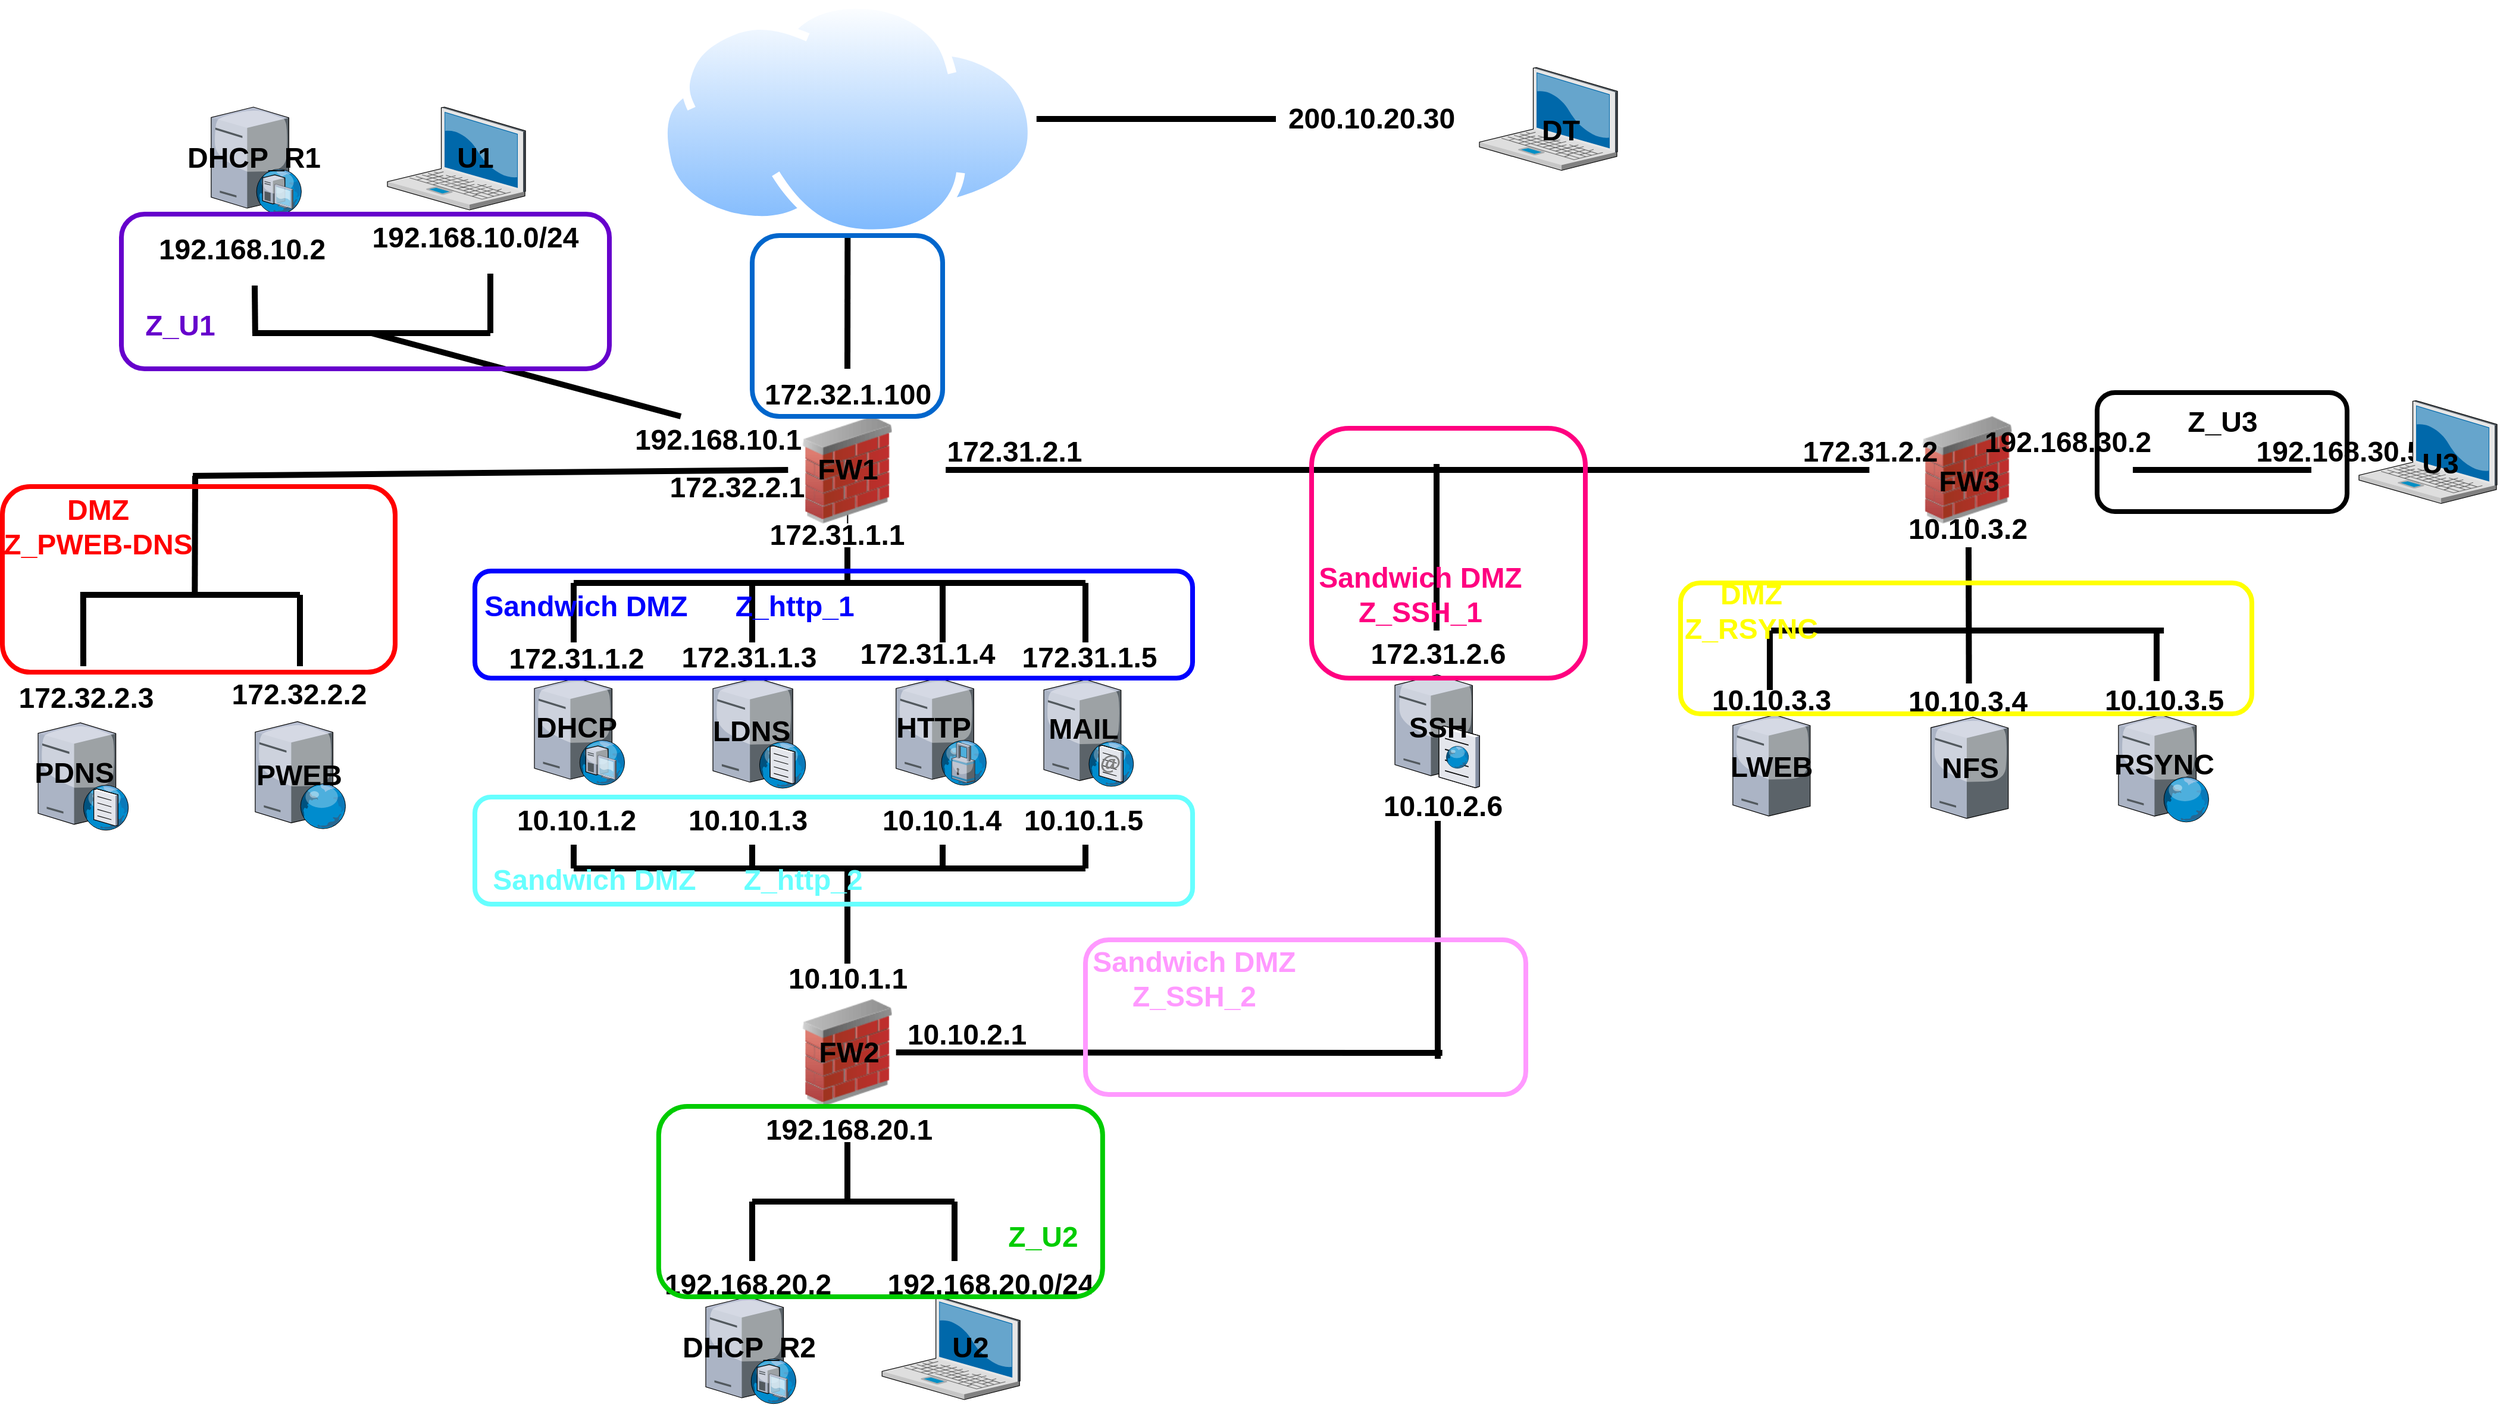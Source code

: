 <mxfile version="20.5.1" type="github">
  <diagram id="6a731a19-8d31-9384-78a2-239565b7b9f0" name="Page-1">
    <mxGraphModel dx="4001" dy="2646" grid="1" gridSize="10" guides="1" tooltips="1" connect="1" arrows="1" fold="1" page="1" pageScale="1" pageWidth="1169" pageHeight="1654" background="#FFFFFF" math="0" shadow="0">
      <root>
        <mxCell id="0" />
        <mxCell id="1" parent="0" />
        <mxCell id="1jXCcoFpXVr-cj9uIh6z-17" style="edgeStyle=elbowEdgeStyle;rounded=0;orthogonalLoop=1;jettySize=auto;elbow=vertical;html=1;exitX=0.5;exitY=1;exitDx=0;exitDy=0;endArrow=none;endFill=0;" parent="1" source="1YaqFMHaYyieEzxT80kR-2257" edge="1">
          <mxGeometry relative="1" as="geometry">
            <mxPoint x="-1409.84" y="-1225" as="targetPoint" />
          </mxGeometry>
        </mxCell>
        <mxCell id="1jXCcoFpXVr-cj9uIh6z-40" style="edgeStyle=none;rounded=0;orthogonalLoop=1;jettySize=auto;html=1;strokeColor=default;endArrow=none;endFill=0;strokeWidth=5;" parent="1" edge="1">
          <mxGeometry relative="1" as="geometry">
            <mxPoint x="-1410" y="-1160" as="targetPoint" />
            <mxPoint x="-1410" y="-1190" as="sourcePoint" />
          </mxGeometry>
        </mxCell>
        <mxCell id="1YaqFMHaYyieEzxT80kR-2257" value="" style="image;html=1;image=img/lib/clip_art/networking/Firewall_02_128x128.png" parent="1" vertex="1">
          <mxGeometry x="-1492.26" y="-1300" width="164.84" height="90" as="geometry" />
        </mxCell>
        <mxCell id="1YaqFMHaYyieEzxT80kR-2258" value="" style="aspect=fixed;perimeter=ellipsePerimeter;html=1;align=center;shadow=0;dashed=0;spacingTop=3;image;image=img/lib/active_directory/internet_cloud.svg;" parent="1" vertex="1">
          <mxGeometry x="-1568.57" y="-1650" width="317.46" height="200" as="geometry" />
        </mxCell>
        <mxCell id="1YaqFMHaYyieEzxT80kR-2264" style="rounded=1;orthogonalLoop=1;jettySize=auto;html=1;strokeColor=#000000;endArrow=none;endFill=0;strokeWidth=5;" parent="1" target="1YaqFMHaYyieEzxT80kR-2258" edge="1">
          <mxGeometry relative="1" as="geometry">
            <mxPoint x="-1410" y="-1340" as="sourcePoint" />
          </mxGeometry>
        </mxCell>
        <mxCell id="1YaqFMHaYyieEzxT80kR-2265" value="FW1" style="text;strokeColor=none;fillColor=none;html=1;fontSize=24;fontStyle=1;verticalAlign=middle;align=center;" parent="1" vertex="1">
          <mxGeometry x="-1459.84" y="-1275" width="100" height="40" as="geometry" />
        </mxCell>
        <mxCell id="1YaqFMHaYyieEzxT80kR-2283" value="" style="verticalLabelPosition=bottom;sketch=0;aspect=fixed;html=1;verticalAlign=top;strokeColor=none;align=center;outlineConnect=0;shape=mxgraph.citrix.dhcp_server;" parent="1" vertex="1">
          <mxGeometry x="-1673" y="-1080" width="76" height="90" as="geometry" />
        </mxCell>
        <mxCell id="1YaqFMHaYyieEzxT80kR-2284" value="" style="verticalLabelPosition=bottom;sketch=0;aspect=fixed;html=1;verticalAlign=top;strokeColor=none;align=center;outlineConnect=0;shape=mxgraph.citrix.dns_server;" parent="1" vertex="1">
          <mxGeometry x="-1523" y="-1082.5" width="78.57" height="95" as="geometry" />
        </mxCell>
        <mxCell id="1YaqFMHaYyieEzxT80kR-2285" value="DHCP" style="text;strokeColor=none;fillColor=none;html=1;fontSize=24;fontStyle=1;verticalAlign=middle;align=center;" parent="1" vertex="1">
          <mxGeometry x="-1673" y="-1048.43" width="70" height="20" as="geometry" />
        </mxCell>
        <mxCell id="1YaqFMHaYyieEzxT80kR-2286" value="LDNS" style="text;strokeColor=none;fillColor=none;html=1;fontSize=24;fontStyle=1;verticalAlign=middle;align=center;" parent="1" vertex="1">
          <mxGeometry x="-1523" y="-1045.94" width="63.84" height="21.87" as="geometry" />
        </mxCell>
        <mxCell id="1YaqFMHaYyieEzxT80kR-2288" value="" style="verticalLabelPosition=bottom;sketch=0;aspect=fixed;html=1;verticalAlign=top;strokeColor=none;align=center;outlineConnect=0;shape=mxgraph.citrix.proxy_server;" parent="1" vertex="1">
          <mxGeometry x="-1369.16" y="-1080.01" width="76.5" height="90" as="geometry" />
        </mxCell>
        <mxCell id="1jXCcoFpXVr-cj9uIh6z-9" value="HTTP" style="text;strokeColor=none;fillColor=none;html=1;fontSize=24;fontStyle=1;verticalAlign=middle;align=center;" parent="1" vertex="1">
          <mxGeometry x="-1369.16" y="-1044.68" width="62.09" height="12.5" as="geometry" />
        </mxCell>
        <mxCell id="1jXCcoFpXVr-cj9uIh6z-41" value="" style="endArrow=none;html=1;rounded=0;strokeColor=default;strokeWidth=5;" parent="1" edge="1">
          <mxGeometry width="50" height="50" relative="1" as="geometry">
            <mxPoint x="-1640" y="-1160" as="sourcePoint" />
            <mxPoint x="-1210" y="-1160" as="targetPoint" />
          </mxGeometry>
        </mxCell>
        <mxCell id="1jXCcoFpXVr-cj9uIh6z-43" value="" style="endArrow=none;html=1;rounded=0;strokeColor=default;strokeWidth=5;" parent="1" edge="1">
          <mxGeometry width="50" height="50" relative="1" as="geometry">
            <mxPoint x="-1640" y="-1110" as="sourcePoint" />
            <mxPoint x="-1640" y="-1160" as="targetPoint" />
          </mxGeometry>
        </mxCell>
        <mxCell id="1jXCcoFpXVr-cj9uIh6z-44" value="" style="endArrow=none;html=1;rounded=0;strokeColor=default;strokeWidth=5;" parent="1" edge="1">
          <mxGeometry width="50" height="50" relative="1" as="geometry">
            <mxPoint x="-1490" y="-1110" as="sourcePoint" />
            <mxPoint x="-1490" y="-1160" as="targetPoint" />
          </mxGeometry>
        </mxCell>
        <mxCell id="1jXCcoFpXVr-cj9uIh6z-45" value="" style="endArrow=none;html=1;rounded=0;strokeColor=default;strokeWidth=5;" parent="1" edge="1">
          <mxGeometry width="50" height="50" relative="1" as="geometry">
            <mxPoint x="-1330" y="-1110" as="sourcePoint" />
            <mxPoint x="-1330" y="-1160" as="targetPoint" />
          </mxGeometry>
        </mxCell>
        <mxCell id="1jXCcoFpXVr-cj9uIh6z-47" value="" style="endArrow=none;html=1;rounded=0;strokeColor=default;strokeWidth=5;" parent="1" edge="1">
          <mxGeometry width="50" height="50" relative="1" as="geometry">
            <mxPoint x="-1210" y="-1110" as="sourcePoint" />
            <mxPoint x="-1210" y="-1160" as="targetPoint" />
          </mxGeometry>
        </mxCell>
        <mxCell id="1jXCcoFpXVr-cj9uIh6z-48" value="" style="endArrow=none;html=1;rounded=0;strokeColor=default;strokeWidth=5;" parent="1" edge="1">
          <mxGeometry width="50" height="50" relative="1" as="geometry">
            <mxPoint x="-1640" y="-920" as="sourcePoint" />
            <mxPoint x="-1210" y="-920" as="targetPoint" />
          </mxGeometry>
        </mxCell>
        <mxCell id="1jXCcoFpXVr-cj9uIh6z-49" value="" style="endArrow=none;html=1;rounded=0;strokeColor=default;strokeWidth=5;" parent="1" edge="1">
          <mxGeometry width="50" height="50" relative="1" as="geometry">
            <mxPoint x="-1640" y="-940" as="sourcePoint" />
            <mxPoint x="-1640" y="-920" as="targetPoint" />
          </mxGeometry>
        </mxCell>
        <mxCell id="1jXCcoFpXVr-cj9uIh6z-50" value="" style="endArrow=none;html=1;rounded=0;strokeColor=default;strokeWidth=5;" parent="1" edge="1">
          <mxGeometry width="50" height="50" relative="1" as="geometry">
            <mxPoint x="-1490" y="-940" as="sourcePoint" />
            <mxPoint x="-1490" y="-920" as="targetPoint" />
          </mxGeometry>
        </mxCell>
        <mxCell id="1jXCcoFpXVr-cj9uIh6z-51" value="" style="endArrow=none;html=1;rounded=0;strokeColor=default;strokeWidth=5;" parent="1" edge="1">
          <mxGeometry width="50" height="50" relative="1" as="geometry">
            <mxPoint x="-1330" y="-940" as="sourcePoint" />
            <mxPoint x="-1330" y="-920" as="targetPoint" />
          </mxGeometry>
        </mxCell>
        <mxCell id="1jXCcoFpXVr-cj9uIh6z-52" value="" style="endArrow=none;html=1;rounded=0;strokeColor=default;strokeWidth=5;" parent="1" edge="1">
          <mxGeometry width="50" height="50" relative="1" as="geometry">
            <mxPoint x="-1210" y="-940" as="sourcePoint" />
            <mxPoint x="-1210" y="-920" as="targetPoint" />
          </mxGeometry>
        </mxCell>
        <mxCell id="1jXCcoFpXVr-cj9uIh6z-53" style="edgeStyle=elbowEdgeStyle;rounded=0;orthogonalLoop=1;jettySize=auto;elbow=vertical;html=1;exitX=0.5;exitY=1;exitDx=0;exitDy=0;endArrow=none;endFill=0;" parent="1" source="1jXCcoFpXVr-cj9uIh6z-54" edge="1">
          <mxGeometry relative="1" as="geometry">
            <mxPoint x="-467.58" y="-1215" as="targetPoint" />
          </mxGeometry>
        </mxCell>
        <mxCell id="1jXCcoFpXVr-cj9uIh6z-54" value="" style="image;html=1;image=img/lib/clip_art/networking/Firewall_02_128x128.png" parent="1" vertex="1">
          <mxGeometry x="-551.33" y="-1300" width="164.84" height="90" as="geometry" />
        </mxCell>
        <mxCell id="1jXCcoFpXVr-cj9uIh6z-55" value="FW3" style="text;strokeColor=none;fillColor=none;html=1;fontSize=24;fontStyle=1;verticalAlign=middle;align=center;" parent="1" vertex="1">
          <mxGeometry x="-517.58" y="-1265" width="100" height="40" as="geometry" />
        </mxCell>
        <mxCell id="1jXCcoFpXVr-cj9uIh6z-57" value="" style="endArrow=none;html=1;rounded=0;strokeColor=#000000;strokeWidth=5;" parent="1" edge="1">
          <mxGeometry width="50" height="50" relative="1" as="geometry">
            <mxPoint x="-1958.35" y="-1150" as="sourcePoint" />
            <mxPoint x="-1958" y="-1250" as="targetPoint" />
          </mxGeometry>
        </mxCell>
        <mxCell id="1jXCcoFpXVr-cj9uIh6z-58" value="" style="endArrow=none;html=1;rounded=0;strokeColor=#000000;strokeWidth=5;" parent="1" edge="1">
          <mxGeometry width="50" height="50" relative="1" as="geometry">
            <mxPoint x="-2050" y="-1150" as="sourcePoint" />
            <mxPoint x="-1870" y="-1150" as="targetPoint" />
            <Array as="points">
              <mxPoint x="-1957.58" y="-1150" />
            </Array>
          </mxGeometry>
        </mxCell>
        <mxCell id="1jXCcoFpXVr-cj9uIh6z-59" value="" style="verticalLabelPosition=bottom;sketch=0;aspect=fixed;html=1;verticalAlign=top;strokeColor=none;align=center;outlineConnect=0;shape=mxgraph.citrix.smtp_server;" parent="1" vertex="1">
          <mxGeometry x="-1245" y="-1081" width="76" height="92" as="geometry" />
        </mxCell>
        <mxCell id="1jXCcoFpXVr-cj9uIh6z-61" value="" style="verticalLabelPosition=bottom;sketch=0;aspect=fixed;html=1;verticalAlign=top;strokeColor=none;align=center;outlineConnect=0;shape=mxgraph.citrix.dns_server;" parent="1" vertex="1">
          <mxGeometry x="-2090" y="-1044.68" width="76.5" height="92.5" as="geometry" />
        </mxCell>
        <mxCell id="1jXCcoFpXVr-cj9uIh6z-62" value="" style="verticalLabelPosition=bottom;sketch=0;aspect=fixed;html=1;verticalAlign=top;strokeColor=none;align=center;outlineConnect=0;shape=mxgraph.citrix.web_server;" parent="1" vertex="1">
          <mxGeometry x="-1907.58" y="-1043.43" width="76.5" height="90" as="geometry" />
        </mxCell>
        <mxCell id="1jXCcoFpXVr-cj9uIh6z-63" value="" style="endArrow=none;html=1;rounded=0;strokeColor=#000000;strokeWidth=5;" parent="1" edge="1">
          <mxGeometry width="50" height="50" relative="1" as="geometry">
            <mxPoint x="-2052" y="-1090" as="sourcePoint" />
            <mxPoint x="-2052.09" y="-1152.5" as="targetPoint" />
          </mxGeometry>
        </mxCell>
        <mxCell id="1jXCcoFpXVr-cj9uIh6z-64" value="" style="endArrow=none;html=1;rounded=0;strokeColor=#000000;strokeWidth=5;" parent="1" edge="1">
          <mxGeometry width="50" height="50" relative="1" as="geometry">
            <mxPoint x="-1870" y="-1090" as="sourcePoint" />
            <mxPoint x="-1870" y="-1150" as="targetPoint" />
          </mxGeometry>
        </mxCell>
        <mxCell id="1jXCcoFpXVr-cj9uIh6z-65" value="MAIL" style="text;strokeColor=none;fillColor=none;html=1;fontSize=24;fontStyle=1;verticalAlign=middle;align=center;" parent="1" vertex="1">
          <mxGeometry x="-1245" y="-1049.07" width="65" height="25" as="geometry" />
        </mxCell>
        <mxCell id="1jXCcoFpXVr-cj9uIh6z-69" value="" style="endArrow=none;html=1;rounded=0;strokeColor=#000000;strokeWidth=5;entryX=0;entryY=0.5;entryDx=0;entryDy=0;" parent="1" target="1YaqFMHaYyieEzxT80kR-2265" edge="1">
          <mxGeometry width="50" height="50" relative="1" as="geometry">
            <mxPoint x="-1960" y="-1250" as="sourcePoint" />
            <mxPoint x="-1550" y="-1280" as="targetPoint" />
          </mxGeometry>
        </mxCell>
        <mxCell id="1jXCcoFpXVr-cj9uIh6z-71" value="" style="endArrow=none;html=1;rounded=0;strokeColor=#000000;strokeWidth=5;exitX=1;exitY=0.5;exitDx=0;exitDy=0;" parent="1" source="1YaqFMHaYyieEzxT80kR-2257" target="1jXCcoFpXVr-cj9uIh6z-54" edge="1">
          <mxGeometry width="50" height="50" relative="1" as="geometry">
            <mxPoint x="-1270" y="-1230" as="sourcePoint" />
            <mxPoint x="-1220" y="-1280" as="targetPoint" />
          </mxGeometry>
        </mxCell>
        <mxCell id="1jXCcoFpXVr-cj9uIh6z-72" value="" style="verticalLabelPosition=bottom;sketch=0;aspect=fixed;html=1;verticalAlign=top;strokeColor=none;align=center;outlineConnect=0;shape=mxgraph.citrix.web_server;" parent="1" vertex="1">
          <mxGeometry x="-342.07" y="-1049.07" width="76.5" height="90" as="geometry" />
        </mxCell>
        <mxCell id="1jXCcoFpXVr-cj9uIh6z-73" value="" style="verticalLabelPosition=bottom;sketch=0;aspect=fixed;html=1;verticalAlign=top;strokeColor=none;align=center;outlineConnect=0;shape=mxgraph.citrix.tower_server;" parent="1" vertex="1">
          <mxGeometry x="-499.65" y="-1047.08" width="65" height="85" as="geometry" />
        </mxCell>
        <mxCell id="1jXCcoFpXVr-cj9uIh6z-75" value="" style="verticalLabelPosition=bottom;sketch=0;aspect=fixed;html=1;verticalAlign=top;strokeColor=none;align=center;outlineConnect=0;shape=mxgraph.citrix.tower_server;" parent="1" vertex="1">
          <mxGeometry x="-666.07" y="-1049.07" width="65" height="85" as="geometry" />
        </mxCell>
        <mxCell id="1jXCcoFpXVr-cj9uIh6z-76" value="" style="endArrow=none;html=1;rounded=0;strokeColor=#000000;strokeWidth=5;" parent="1" edge="1">
          <mxGeometry width="50" height="50" relative="1" as="geometry">
            <mxPoint x="-635" y="-1070" as="sourcePoint" />
            <mxPoint x="-635" y="-1120" as="targetPoint" />
          </mxGeometry>
        </mxCell>
        <mxCell id="1jXCcoFpXVr-cj9uIh6z-77" value="" style="endArrow=none;html=1;rounded=0;strokeColor=#000000;strokeWidth=5;" parent="1" edge="1">
          <mxGeometry width="50" height="50" relative="1" as="geometry">
            <mxPoint x="-467.7" y="-1075.51" as="sourcePoint" />
            <mxPoint x="-468" y="-1190" as="targetPoint" />
          </mxGeometry>
        </mxCell>
        <mxCell id="1jXCcoFpXVr-cj9uIh6z-78" value="" style="endArrow=none;html=1;rounded=0;strokeColor=#000000;strokeWidth=5;" parent="1" edge="1">
          <mxGeometry width="50" height="50" relative="1" as="geometry">
            <mxPoint x="-310.0" y="-1077.5" as="sourcePoint" />
            <mxPoint x="-310" y="-1120" as="targetPoint" />
          </mxGeometry>
        </mxCell>
        <mxCell id="1jXCcoFpXVr-cj9uIh6z-79" value="" style="endArrow=none;html=1;rounded=0;strokeColor=#000000;strokeWidth=5;" parent="1" edge="1">
          <mxGeometry width="50" height="50" relative="1" as="geometry">
            <mxPoint x="-633.91" y="-1120" as="sourcePoint" />
            <mxPoint x="-303.91" y="-1120" as="targetPoint" />
          </mxGeometry>
        </mxCell>
        <mxCell id="1jXCcoFpXVr-cj9uIh6z-81" value="" style="verticalLabelPosition=bottom;sketch=0;aspect=fixed;html=1;verticalAlign=top;strokeColor=none;align=center;outlineConnect=0;shape=mxgraph.citrix.laptop_2;" parent="1" vertex="1">
          <mxGeometry x="-879" y="-1593.25" width="116" height="86.5" as="geometry" />
        </mxCell>
        <mxCell id="1jXCcoFpXVr-cj9uIh6z-82" value="" style="endArrow=none;html=1;rounded=0;strokeColor=#000000;strokeWidth=5;" parent="1" edge="1">
          <mxGeometry width="50" height="50" relative="1" as="geometry">
            <mxPoint x="-330" y="-1255" as="sourcePoint" />
            <mxPoint x="-180" y="-1255" as="targetPoint" />
          </mxGeometry>
        </mxCell>
        <mxCell id="1jXCcoFpXVr-cj9uIh6z-83" value="" style="endArrow=none;html=1;rounded=0;strokeColor=#000000;strokeWidth=5;" parent="1" edge="1">
          <mxGeometry width="50" height="50" relative="1" as="geometry">
            <mxPoint x="-915" y="-1120" as="sourcePoint" />
            <mxPoint x="-915" y="-1260" as="targetPoint" />
          </mxGeometry>
        </mxCell>
        <mxCell id="1jXCcoFpXVr-cj9uIh6z-84" value="" style="verticalLabelPosition=bottom;sketch=0;aspect=fixed;html=1;verticalAlign=top;strokeColor=none;align=center;outlineConnect=0;shape=mxgraph.citrix.ftp_server;" parent="1" vertex="1">
          <mxGeometry x="-950" y="-1085" width="71" height="97" as="geometry" />
        </mxCell>
        <mxCell id="1jXCcoFpXVr-cj9uIh6z-85" value="SSH" style="text;strokeColor=none;fillColor=none;html=1;fontSize=24;fontStyle=1;verticalAlign=middle;align=center;" parent="1" vertex="1">
          <mxGeometry x="-964" y="-1058" width="100" height="40" as="geometry" />
        </mxCell>
        <mxCell id="1jXCcoFpXVr-cj9uIh6z-86" value="" style="endArrow=none;html=1;rounded=0;strokeColor=#000000;strokeWidth=5;" parent="1" edge="1">
          <mxGeometry width="50" height="50" relative="1" as="geometry">
            <mxPoint x="-914" y="-770" as="sourcePoint" />
            <mxPoint x="-914" y="-960" as="targetPoint" />
            <Array as="points">
              <mxPoint x="-914" y="-760" />
              <mxPoint x="-914" y="-770" />
            </Array>
          </mxGeometry>
        </mxCell>
        <mxCell id="1jXCcoFpXVr-cj9uIh6z-87" value="PWEB" style="text;strokeColor=none;fillColor=none;html=1;fontSize=24;fontStyle=1;verticalAlign=middle;align=center;" parent="1" vertex="1">
          <mxGeometry x="-1910.08" y="-1008.43" width="79" height="20" as="geometry" />
        </mxCell>
        <mxCell id="1jXCcoFpXVr-cj9uIh6z-88" value="PDNS" style="text;strokeColor=none;fillColor=none;html=1;fontSize=24;fontStyle=1;verticalAlign=middle;align=center;" parent="1" vertex="1">
          <mxGeometry x="-2100" y="-1012.43" width="80" height="24" as="geometry" />
        </mxCell>
        <mxCell id="1jXCcoFpXVr-cj9uIh6z-90" value="" style="image;html=1;image=img/lib/clip_art/networking/Firewall_02_128x128.png" parent="1" vertex="1">
          <mxGeometry x="-1492.26" y="-810" width="164.84" height="90" as="geometry" />
        </mxCell>
        <mxCell id="1jXCcoFpXVr-cj9uIh6z-91" value="FW2" style="text;strokeColor=none;fillColor=none;html=1;fontSize=24;fontStyle=1;verticalAlign=middle;align=center;" parent="1" vertex="1">
          <mxGeometry x="-1459.16" y="-785" width="100" height="40" as="geometry" />
        </mxCell>
        <mxCell id="1jXCcoFpXVr-cj9uIh6z-92" value="" style="endArrow=none;html=1;rounded=0;strokeColor=#000000;strokeWidth=5;" parent="1" edge="1">
          <mxGeometry width="50" height="50" relative="1" as="geometry">
            <mxPoint x="-1410" y="-840" as="sourcePoint" />
            <mxPoint x="-1410" y="-920" as="targetPoint" />
          </mxGeometry>
        </mxCell>
        <mxCell id="1jXCcoFpXVr-cj9uIh6z-93" value="" style="endArrow=none;html=1;rounded=0;strokeColor=#000000;strokeWidth=5;" parent="1" edge="1">
          <mxGeometry width="50" height="50" relative="1" as="geometry">
            <mxPoint x="-1410" y="-640" as="sourcePoint" />
            <mxPoint x="-1410" y="-690" as="targetPoint" />
          </mxGeometry>
        </mxCell>
        <mxCell id="1jXCcoFpXVr-cj9uIh6z-94" value="" style="endArrow=none;html=1;rounded=0;strokeColor=#000000;strokeWidth=5;" parent="1" edge="1">
          <mxGeometry width="50" height="50" relative="1" as="geometry">
            <mxPoint x="-1490" y="-640" as="sourcePoint" />
            <mxPoint x="-1320" y="-640" as="targetPoint" />
          </mxGeometry>
        </mxCell>
        <mxCell id="1jXCcoFpXVr-cj9uIh6z-95" value="" style="endArrow=none;html=1;rounded=0;strokeColor=#000000;strokeWidth=5;" parent="1" edge="1">
          <mxGeometry width="50" height="50" relative="1" as="geometry">
            <mxPoint x="-1490" y="-590" as="sourcePoint" />
            <mxPoint x="-1490" y="-640" as="targetPoint" />
          </mxGeometry>
        </mxCell>
        <mxCell id="1jXCcoFpXVr-cj9uIh6z-96" value="" style="endArrow=none;html=1;rounded=0;strokeColor=#000000;strokeWidth=5;" parent="1" edge="1">
          <mxGeometry width="50" height="50" relative="1" as="geometry">
            <mxPoint x="-1320" y="-590" as="sourcePoint" />
            <mxPoint x="-1320" y="-640" as="targetPoint" />
          </mxGeometry>
        </mxCell>
        <mxCell id="1jXCcoFpXVr-cj9uIh6z-97" value="" style="verticalLabelPosition=bottom;sketch=0;aspect=fixed;html=1;verticalAlign=top;strokeColor=none;align=center;outlineConnect=0;shape=mxgraph.citrix.dhcp_server;" parent="1" vertex="1">
          <mxGeometry x="-1529" y="-560" width="76" height="90" as="geometry" />
        </mxCell>
        <mxCell id="1jXCcoFpXVr-cj9uIh6z-98" value="" style="verticalLabelPosition=bottom;sketch=0;aspect=fixed;html=1;verticalAlign=top;strokeColor=none;align=center;outlineConnect=0;shape=mxgraph.citrix.laptop_2;" parent="1" vertex="1">
          <mxGeometry x="-1380.91" y="-560" width="116" height="86.5" as="geometry" />
        </mxCell>
        <mxCell id="1jXCcoFpXVr-cj9uIh6z-99" value="" style="endArrow=none;html=1;rounded=0;strokeColor=#000000;strokeWidth=5;" parent="1" edge="1">
          <mxGeometry width="50" height="50" relative="1" as="geometry">
            <mxPoint x="-1369.16" y="-765.34" as="sourcePoint" />
            <mxPoint x="-910.16" y="-765" as="targetPoint" />
          </mxGeometry>
        </mxCell>
        <mxCell id="1jXCcoFpXVr-cj9uIh6z-100" value="NFS" style="text;strokeColor=none;fillColor=none;html=1;fontSize=24;fontStyle=1;verticalAlign=middle;align=center;" parent="1" vertex="1">
          <mxGeometry x="-517.15" y="-1024.07" width="100" height="40" as="geometry" />
        </mxCell>
        <mxCell id="1jXCcoFpXVr-cj9uIh6z-101" value="RSYNC" style="text;strokeColor=none;fillColor=none;html=1;fontSize=24;fontStyle=1;verticalAlign=middle;align=center;" parent="1" vertex="1">
          <mxGeometry x="-354.24" y="-1026.57" width="100" height="40" as="geometry" />
        </mxCell>
        <mxCell id="1jXCcoFpXVr-cj9uIh6z-102" value="LWEB" style="text;strokeColor=none;fillColor=none;html=1;fontSize=24;fontStyle=1;verticalAlign=middle;align=center;" parent="1" vertex="1">
          <mxGeometry x="-683.57" y="-1024.58" width="100" height="40" as="geometry" />
        </mxCell>
        <mxCell id="1jXCcoFpXVr-cj9uIh6z-103" value="DHCP_R2" style="text;strokeColor=none;fillColor=none;html=1;fontSize=24;fontStyle=1;verticalAlign=middle;align=center;" parent="1" vertex="1">
          <mxGeometry x="-1534" y="-534.25" width="81" height="35" as="geometry" />
        </mxCell>
        <mxCell id="xXtHXDpP3TSkbvL2k7ko-1" value="172.32.2.3" style="text;strokeColor=none;fillColor=none;html=1;fontSize=24;fontStyle=1;verticalAlign=middle;align=center;" vertex="1" parent="1">
          <mxGeometry x="-2100" y="-1083" width="100" height="40" as="geometry" />
        </mxCell>
        <mxCell id="xXtHXDpP3TSkbvL2k7ko-2" value="172.32.2.2" style="text;strokeColor=none;fillColor=none;html=1;fontSize=24;fontStyle=1;verticalAlign=middle;align=center;" vertex="1" parent="1">
          <mxGeometry x="-1920.58" y="-1085.94" width="100" height="40" as="geometry" />
        </mxCell>
        <mxCell id="xXtHXDpP3TSkbvL2k7ko-3" value="172.32.2.1" style="text;strokeColor=none;fillColor=none;html=1;fontSize=24;fontStyle=1;verticalAlign=middle;align=center;" vertex="1" parent="1">
          <mxGeometry x="-1553" y="-1260" width="100" height="40" as="geometry" />
        </mxCell>
        <mxCell id="xXtHXDpP3TSkbvL2k7ko-4" value="" style="rounded=1;whiteSpace=wrap;html=1;fillColor=none;strokeColor=#FF0000;fillStyle=hatch;glass=0;shadow=0;gradientColor=none;strokeWidth=4;" vertex="1" parent="1">
          <mxGeometry x="-2120" y="-1240.94" width="330" height="155.94" as="geometry" />
        </mxCell>
        <mxCell id="xXtHXDpP3TSkbvL2k7ko-5" value="172.31.1.2" style="text;strokeColor=none;fillColor=none;html=1;fontSize=24;fontStyle=1;verticalAlign=middle;align=center;shadow=0;glass=0;fillStyle=hatch;strokeWidth=4;" vertex="1" parent="1">
          <mxGeometry x="-1688" y="-1116" width="100" height="40" as="geometry" />
        </mxCell>
        <mxCell id="xXtHXDpP3TSkbvL2k7ko-6" value="172.31.1.3" style="text;strokeColor=none;fillColor=none;html=1;fontSize=24;fontStyle=1;verticalAlign=middle;align=center;shadow=0;glass=0;fillStyle=hatch;strokeWidth=4;" vertex="1" parent="1">
          <mxGeometry x="-1543.5" y="-1117.5" width="100" height="40" as="geometry" />
        </mxCell>
        <mxCell id="xXtHXDpP3TSkbvL2k7ko-7" value="172.31.1.4" style="text;strokeColor=none;fillColor=none;html=1;fontSize=24;fontStyle=1;verticalAlign=middle;align=center;shadow=0;glass=0;fillStyle=hatch;strokeWidth=4;" vertex="1" parent="1">
          <mxGeometry x="-1392.66" y="-1120" width="100" height="40" as="geometry" />
        </mxCell>
        <mxCell id="xXtHXDpP3TSkbvL2k7ko-8" value="172.31.1.5" style="text;strokeColor=none;fillColor=none;html=1;fontSize=24;fontStyle=1;verticalAlign=middle;align=center;shadow=0;glass=0;fillStyle=hatch;strokeWidth=4;" vertex="1" parent="1">
          <mxGeometry x="-1257" y="-1117.5" width="100" height="40" as="geometry" />
        </mxCell>
        <mxCell id="xXtHXDpP3TSkbvL2k7ko-9" value="10.10.1.2" style="text;strokeColor=none;fillColor=none;html=1;fontSize=24;fontStyle=1;verticalAlign=middle;align=center;shadow=0;glass=0;fillStyle=hatch;strokeWidth=4;" vertex="1" parent="1">
          <mxGeometry x="-1688" y="-980" width="100" height="40" as="geometry" />
        </mxCell>
        <mxCell id="xXtHXDpP3TSkbvL2k7ko-11" value="10.10.1.3" style="text;strokeColor=none;fillColor=none;html=1;fontSize=24;fontStyle=1;verticalAlign=middle;align=center;shadow=0;glass=0;fillStyle=hatch;strokeWidth=4;" vertex="1" parent="1">
          <mxGeometry x="-1544.43" y="-980" width="100" height="40" as="geometry" />
        </mxCell>
        <mxCell id="xXtHXDpP3TSkbvL2k7ko-12" value="10.10.1.4" style="text;strokeColor=none;fillColor=none;html=1;fontSize=24;fontStyle=1;verticalAlign=middle;align=center;shadow=0;glass=0;fillStyle=hatch;strokeWidth=4;" vertex="1" parent="1">
          <mxGeometry x="-1380.91" y="-980" width="100" height="40" as="geometry" />
        </mxCell>
        <mxCell id="xXtHXDpP3TSkbvL2k7ko-13" value="10.10.1.5" style="text;strokeColor=none;fillColor=none;html=1;fontSize=24;fontStyle=1;verticalAlign=middle;align=center;shadow=0;glass=0;fillStyle=hatch;strokeWidth=4;" vertex="1" parent="1">
          <mxGeometry x="-1262.5" y="-980" width="100" height="40" as="geometry" />
        </mxCell>
        <mxCell id="xXtHXDpP3TSkbvL2k7ko-14" value="10.10.1.1" style="text;strokeColor=none;fillColor=none;html=1;fontSize=24;fontStyle=1;verticalAlign=middle;align=center;shadow=0;glass=0;fillStyle=hatch;strokeWidth=4;" vertex="1" parent="1">
          <mxGeometry x="-1459.84" y="-847" width="100" height="40" as="geometry" />
        </mxCell>
        <mxCell id="xXtHXDpP3TSkbvL2k7ko-15" value="10.10.2.1" style="text;strokeColor=none;fillColor=none;html=1;fontSize=24;fontStyle=1;verticalAlign=middle;align=center;shadow=0;glass=0;fillStyle=hatch;strokeWidth=4;" vertex="1" parent="1">
          <mxGeometry x="-1359.84" y="-800" width="100" height="40" as="geometry" />
        </mxCell>
        <mxCell id="xXtHXDpP3TSkbvL2k7ko-16" value="192.168.20.1" style="text;strokeColor=none;fillColor=none;html=1;fontSize=24;fontStyle=1;verticalAlign=middle;align=center;shadow=0;glass=0;fillStyle=hatch;strokeWidth=4;" vertex="1" parent="1">
          <mxGeometry x="-1458.84" y="-720" width="100" height="40" as="geometry" />
        </mxCell>
        <mxCell id="xXtHXDpP3TSkbvL2k7ko-18" value="192.168.20.2" style="text;strokeColor=none;fillColor=none;html=1;fontSize=24;fontStyle=1;verticalAlign=middle;align=center;shadow=0;glass=0;fillStyle=hatch;strokeWidth=4;" vertex="1" parent="1">
          <mxGeometry x="-1544.43" y="-590" width="100" height="40" as="geometry" />
        </mxCell>
        <mxCell id="xXtHXDpP3TSkbvL2k7ko-20" value="192.168.20.0/24" style="text;strokeColor=none;fillColor=none;html=1;fontSize=24;fontStyle=1;verticalAlign=middle;align=center;shadow=0;glass=0;fillStyle=hatch;strokeWidth=4;" vertex="1" parent="1">
          <mxGeometry x="-1340" y="-590" width="100" height="40" as="geometry" />
        </mxCell>
        <mxCell id="xXtHXDpP3TSkbvL2k7ko-21" value="172.31.1.1" style="text;strokeColor=none;fillColor=none;html=1;fontSize=24;fontStyle=1;verticalAlign=middle;align=center;shadow=0;glass=0;fillStyle=hatch;strokeWidth=4;" vertex="1" parent="1">
          <mxGeometry x="-1469.16" y="-1220" width="100" height="40" as="geometry" />
        </mxCell>
        <mxCell id="xXtHXDpP3TSkbvL2k7ko-22" value="172.32.1.100" style="text;strokeColor=none;fillColor=none;html=1;fontSize=24;fontStyle=1;verticalAlign=middle;align=center;" vertex="1" parent="1">
          <mxGeometry x="-1459.84" y="-1338" width="100" height="40" as="geometry" />
        </mxCell>
        <mxCell id="xXtHXDpP3TSkbvL2k7ko-25" value="172.31.2.1" style="text;strokeColor=none;fillColor=none;html=1;fontSize=24;fontStyle=1;verticalAlign=middle;align=center;shadow=0;glass=0;fillStyle=hatch;strokeWidth=4;" vertex="1" parent="1">
          <mxGeometry x="-1320" y="-1290" width="100" height="40" as="geometry" />
        </mxCell>
        <mxCell id="xXtHXDpP3TSkbvL2k7ko-26" value="172.31.2.6" style="text;strokeColor=none;fillColor=none;html=1;fontSize=24;fontStyle=1;verticalAlign=middle;align=center;shadow=0;glass=0;fillStyle=hatch;strokeWidth=4;" vertex="1" parent="1">
          <mxGeometry x="-964.5" y="-1120" width="100" height="40" as="geometry" />
        </mxCell>
        <mxCell id="xXtHXDpP3TSkbvL2k7ko-27" value="10.10.2.6" style="text;strokeColor=none;fillColor=none;html=1;fontSize=24;fontStyle=1;verticalAlign=middle;align=center;shadow=0;glass=0;fillStyle=hatch;strokeWidth=4;" vertex="1" parent="1">
          <mxGeometry x="-960" y="-992.18" width="100" height="40" as="geometry" />
        </mxCell>
        <mxCell id="xXtHXDpP3TSkbvL2k7ko-28" value="10.10.3.2" style="text;strokeColor=none;fillColor=none;html=1;fontSize=24;fontStyle=1;verticalAlign=middle;align=center;shadow=0;glass=0;fillStyle=hatch;strokeWidth=4;" vertex="1" parent="1">
          <mxGeometry x="-518.91" y="-1225" width="100" height="40" as="geometry" />
        </mxCell>
        <mxCell id="xXtHXDpP3TSkbvL2k7ko-29" value="10.10.3.3" style="text;strokeColor=none;fillColor=none;html=1;fontSize=24;fontStyle=1;verticalAlign=middle;align=center;shadow=0;glass=0;fillStyle=hatch;strokeWidth=4;" vertex="1" parent="1">
          <mxGeometry x="-683.57" y="-1081" width="100" height="40" as="geometry" />
        </mxCell>
        <mxCell id="xXtHXDpP3TSkbvL2k7ko-30" value="10.10.3.4" style="text;strokeColor=none;fillColor=none;html=1;fontSize=24;fontStyle=1;verticalAlign=middle;align=center;shadow=0;glass=0;fillStyle=hatch;strokeWidth=4;" vertex="1" parent="1">
          <mxGeometry x="-518.91" y="-1080" width="100" height="40" as="geometry" />
        </mxCell>
        <mxCell id="xXtHXDpP3TSkbvL2k7ko-31" value="10.10.3.5" style="text;strokeColor=none;fillColor=none;html=1;fontSize=24;fontStyle=1;verticalAlign=middle;align=center;shadow=0;glass=0;fillStyle=hatch;strokeWidth=4;" vertex="1" parent="1">
          <mxGeometry x="-354.24" y="-1081" width="100" height="40" as="geometry" />
        </mxCell>
        <mxCell id="xXtHXDpP3TSkbvL2k7ko-32" value="192.168.30.2" style="text;strokeColor=none;fillColor=none;html=1;fontSize=24;fontStyle=1;verticalAlign=middle;align=center;shadow=0;glass=0;fillStyle=hatch;strokeWidth=4;" vertex="1" parent="1">
          <mxGeometry x="-434.65" y="-1298" width="100" height="40" as="geometry" />
        </mxCell>
        <mxCell id="xXtHXDpP3TSkbvL2k7ko-33" value="192.168.30.50" style="text;strokeColor=none;fillColor=none;html=1;fontSize=24;fontStyle=1;verticalAlign=middle;align=center;shadow=0;glass=0;fillStyle=hatch;strokeWidth=4;" vertex="1" parent="1">
          <mxGeometry x="-200.0" y="-1290" width="100" height="40" as="geometry" />
        </mxCell>
        <mxCell id="xXtHXDpP3TSkbvL2k7ko-36" value="U2" style="text;strokeColor=none;fillColor=none;html=1;fontSize=24;fontStyle=1;verticalAlign=middle;align=center;shadow=0;glass=0;fillStyle=hatch;strokeWidth=4;" vertex="1" parent="1">
          <mxGeometry x="-1357" y="-537" width="100" height="40" as="geometry" />
        </mxCell>
        <mxCell id="xXtHXDpP3TSkbvL2k7ko-37" value="DT" style="text;strokeColor=none;fillColor=none;html=1;fontSize=24;fontStyle=1;verticalAlign=middle;align=center;shadow=0;glass=0;fillStyle=hatch;strokeWidth=4;" vertex="1" parent="1">
          <mxGeometry x="-861.5" y="-1560" width="100" height="40" as="geometry" />
        </mxCell>
        <mxCell id="xXtHXDpP3TSkbvL2k7ko-38" value="172.31.2.2" style="text;strokeColor=none;fillColor=none;html=1;fontSize=24;fontStyle=1;verticalAlign=middle;align=center;shadow=0;glass=0;fillStyle=hatch;strokeWidth=4;" vertex="1" parent="1">
          <mxGeometry x="-601.07" y="-1290" width="100" height="40" as="geometry" />
        </mxCell>
        <mxCell id="xXtHXDpP3TSkbvL2k7ko-39" value="" style="endArrow=none;html=1;rounded=0;strokeWidth=5;" edge="1" parent="1">
          <mxGeometry width="50" height="50" relative="1" as="geometry">
            <mxPoint x="-1810" y="-1370" as="sourcePoint" />
            <mxPoint x="-1550" y="-1300" as="targetPoint" />
          </mxGeometry>
        </mxCell>
        <mxCell id="xXtHXDpP3TSkbvL2k7ko-40" value="" style="verticalLabelPosition=bottom;sketch=0;aspect=fixed;html=1;verticalAlign=top;strokeColor=none;align=center;outlineConnect=0;shape=mxgraph.citrix.dhcp_server;" vertex="1" parent="1">
          <mxGeometry x="-1944.57" y="-1560" width="76" height="90" as="geometry" />
        </mxCell>
        <mxCell id="xXtHXDpP3TSkbvL2k7ko-41" value="" style="verticalLabelPosition=bottom;sketch=0;aspect=fixed;html=1;verticalAlign=top;strokeColor=none;align=center;outlineConnect=0;shape=mxgraph.citrix.laptop_2;" vertex="1" parent="1">
          <mxGeometry x="-1796.48" y="-1560" width="116" height="86.5" as="geometry" />
        </mxCell>
        <mxCell id="xXtHXDpP3TSkbvL2k7ko-42" value="DHCP_R1" style="text;strokeColor=none;fillColor=none;html=1;fontSize=24;fontStyle=1;verticalAlign=middle;align=center;" vertex="1" parent="1">
          <mxGeometry x="-1949.57" y="-1534.25" width="81" height="35" as="geometry" />
        </mxCell>
        <mxCell id="xXtHXDpP3TSkbvL2k7ko-43" value="192.168.10.2" style="text;strokeColor=none;fillColor=none;html=1;fontSize=24;fontStyle=1;verticalAlign=middle;align=center;shadow=0;glass=0;fillStyle=hatch;strokeWidth=4;" vertex="1" parent="1">
          <mxGeometry x="-1968.57" y="-1460" width="100" height="40" as="geometry" />
        </mxCell>
        <mxCell id="xXtHXDpP3TSkbvL2k7ko-44" value="192.168.10.0/24" style="text;strokeColor=none;fillColor=none;html=1;fontSize=24;fontStyle=1;verticalAlign=middle;align=center;shadow=0;glass=0;fillStyle=hatch;strokeWidth=4;" vertex="1" parent="1">
          <mxGeometry x="-1773" y="-1470" width="100" height="40" as="geometry" />
        </mxCell>
        <mxCell id="xXtHXDpP3TSkbvL2k7ko-45" value="U1" style="text;strokeColor=none;fillColor=none;html=1;fontSize=24;fontStyle=1;verticalAlign=middle;align=center;shadow=0;glass=0;fillStyle=hatch;strokeWidth=4;" vertex="1" parent="1">
          <mxGeometry x="-1772.57" y="-1537" width="100" height="40" as="geometry" />
        </mxCell>
        <mxCell id="xXtHXDpP3TSkbvL2k7ko-46" value="" style="html=1;rounded=0;strokeWidth=5;endArrow=none;endFill=0;" edge="1" parent="1">
          <mxGeometry width="100" relative="1" as="geometry">
            <mxPoint x="-1910" y="-1370" as="sourcePoint" />
            <mxPoint x="-1810" y="-1370" as="targetPoint" />
          </mxGeometry>
        </mxCell>
        <mxCell id="xXtHXDpP3TSkbvL2k7ko-47" value="" style="html=1;rounded=0;strokeWidth=5;endArrow=none;endFill=0;" edge="1" parent="1">
          <mxGeometry width="100" relative="1" as="geometry">
            <mxPoint x="-1810" y="-1370" as="sourcePoint" />
            <mxPoint x="-1710" y="-1370" as="targetPoint" />
          </mxGeometry>
        </mxCell>
        <mxCell id="xXtHXDpP3TSkbvL2k7ko-48" value="" style="html=1;rounded=0;strokeWidth=5;endArrow=none;endFill=0;" edge="1" parent="1">
          <mxGeometry width="100" relative="1" as="geometry">
            <mxPoint x="-1908" y="-1410" as="sourcePoint" />
            <mxPoint x="-1907.58" y="-1370" as="targetPoint" />
          </mxGeometry>
        </mxCell>
        <mxCell id="xXtHXDpP3TSkbvL2k7ko-49" value="" style="html=1;rounded=0;strokeWidth=5;endArrow=none;endFill=0;" edge="1" parent="1">
          <mxGeometry width="100" relative="1" as="geometry">
            <mxPoint x="-1710" y="-1370" as="sourcePoint" />
            <mxPoint x="-1710" y="-1420" as="targetPoint" />
          </mxGeometry>
        </mxCell>
        <mxCell id="xXtHXDpP3TSkbvL2k7ko-50" value="192.168.10.1" style="text;strokeColor=none;fillColor=none;html=1;fontSize=24;fontStyle=1;verticalAlign=middle;align=center;shadow=0;glass=0;fillStyle=hatch;strokeWidth=4;" vertex="1" parent="1">
          <mxGeometry x="-1568.57" y="-1300" width="100" height="40" as="geometry" />
        </mxCell>
        <mxCell id="xXtHXDpP3TSkbvL2k7ko-51" value="" style="rounded=1;whiteSpace=wrap;html=1;shadow=0;glass=0;fillStyle=hatch;strokeColor=#0000FF;strokeWidth=4;fillColor=none;gradientColor=none;" vertex="1" parent="1">
          <mxGeometry x="-1723" y="-1170" width="603" height="90" as="geometry" />
        </mxCell>
        <mxCell id="xXtHXDpP3TSkbvL2k7ko-52" value="" style="rounded=1;whiteSpace=wrap;html=1;shadow=0;glass=0;fillStyle=hatch;strokeColor=#00CC00;strokeWidth=4;fillColor=none;gradientColor=none;" vertex="1" parent="1">
          <mxGeometry x="-1568.57" y="-720" width="373" height="160" as="geometry" />
        </mxCell>
        <mxCell id="xXtHXDpP3TSkbvL2k7ko-53" value="" style="rounded=1;whiteSpace=wrap;html=1;shadow=0;glass=0;fillStyle=hatch;strokeColor=#FF0080;strokeWidth=4;fillColor=none;gradientColor=none;" vertex="1" parent="1">
          <mxGeometry x="-1020" y="-1290" width="230" height="210" as="geometry" />
        </mxCell>
        <mxCell id="xXtHXDpP3TSkbvL2k7ko-54" value="" style="rounded=1;whiteSpace=wrap;html=1;shadow=0;glass=0;fillStyle=hatch;strokeColor=#FFFF00;strokeWidth=4;fillColor=none;gradientColor=none;" vertex="1" parent="1">
          <mxGeometry x="-710" y="-1160" width="480" height="110" as="geometry" />
        </mxCell>
        <mxCell id="xXtHXDpP3TSkbvL2k7ko-55" value="" style="rounded=1;whiteSpace=wrap;html=1;shadow=0;glass=0;fillStyle=hatch;strokeColor=#000000;strokeWidth=4;fillColor=none;gradientColor=none;" vertex="1" parent="1">
          <mxGeometry x="-360" y="-1320" width="210" height="100" as="geometry" />
        </mxCell>
        <mxCell id="xXtHXDpP3TSkbvL2k7ko-57" value="" style="rounded=1;whiteSpace=wrap;html=1;shadow=0;glass=0;fillStyle=hatch;strokeColor=#6600CC;strokeWidth=4;fillColor=none;gradientColor=none;" vertex="1" parent="1">
          <mxGeometry x="-2020" y="-1470" width="410" height="130" as="geometry" />
        </mxCell>
        <mxCell id="xXtHXDpP3TSkbvL2k7ko-58" value="" style="rounded=1;whiteSpace=wrap;html=1;shadow=0;glass=0;fillStyle=hatch;strokeColor=#66FFFF;strokeWidth=4;fillColor=none;gradientColor=none;" vertex="1" parent="1">
          <mxGeometry x="-1723" y="-980" width="603" height="90" as="geometry" />
        </mxCell>
        <mxCell id="xXtHXDpP3TSkbvL2k7ko-59" value="" style="rounded=1;whiteSpace=wrap;html=1;shadow=0;glass=0;fillStyle=hatch;strokeColor=#FF99FF;strokeWidth=4;fillColor=none;gradientColor=none;" vertex="1" parent="1">
          <mxGeometry x="-1210" y="-860" width="370" height="130" as="geometry" />
        </mxCell>
        <mxCell id="xXtHXDpP3TSkbvL2k7ko-60" value="" style="rounded=1;whiteSpace=wrap;html=1;shadow=0;glass=0;fillStyle=hatch;strokeColor=#0066CC;strokeWidth=4;fillColor=none;gradientColor=none;" vertex="1" parent="1">
          <mxGeometry x="-1490" y="-1452" width="160" height="152" as="geometry" />
        </mxCell>
        <mxCell id="xXtHXDpP3TSkbvL2k7ko-61" value="" style="endArrow=none;html=1;rounded=0;strokeWidth=5;" edge="1" parent="1" source="1YaqFMHaYyieEzxT80kR-2258">
          <mxGeometry width="50" height="50" relative="1" as="geometry">
            <mxPoint x="-1210" y="-1530" as="sourcePoint" />
            <mxPoint x="-1050" y="-1550" as="targetPoint" />
          </mxGeometry>
        </mxCell>
        <mxCell id="xXtHXDpP3TSkbvL2k7ko-62" value="200.10.20.30" style="text;strokeColor=none;fillColor=none;html=1;fontSize=24;fontStyle=1;verticalAlign=middle;align=center;shadow=0;glass=0;fillStyle=hatch;strokeWidth=4;" vertex="1" parent="1">
          <mxGeometry x="-1020" y="-1570" width="100" height="40" as="geometry" />
        </mxCell>
        <mxCell id="xXtHXDpP3TSkbvL2k7ko-63" value="&lt;font color=&quot;#00cc00&quot;&gt;Z_U2&lt;/font&gt;" style="text;strokeColor=none;fillColor=none;html=1;fontSize=24;fontStyle=1;verticalAlign=middle;align=center;shadow=0;glass=0;fillStyle=hatch;strokeWidth=4;" vertex="1" parent="1">
          <mxGeometry x="-1295.57" y="-630" width="100" height="40" as="geometry" />
        </mxCell>
        <mxCell id="xXtHXDpP3TSkbvL2k7ko-64" value="" style="verticalLabelPosition=bottom;sketch=0;aspect=fixed;html=1;verticalAlign=top;strokeColor=none;align=center;outlineConnect=0;shape=mxgraph.citrix.laptop_2;" vertex="1" parent="1">
          <mxGeometry x="-140" y="-1313.25" width="116" height="86.5" as="geometry" />
        </mxCell>
        <mxCell id="xXtHXDpP3TSkbvL2k7ko-65" value="U3" style="text;strokeColor=none;fillColor=none;html=1;fontSize=24;fontStyle=1;verticalAlign=middle;align=center;shadow=0;glass=0;fillStyle=hatch;strokeWidth=4;" vertex="1" parent="1">
          <mxGeometry x="-122.5" y="-1280" width="100" height="40" as="geometry" />
        </mxCell>
        <mxCell id="xXtHXDpP3TSkbvL2k7ko-66" value="&lt;font color=&quot;#6600cc&quot;&gt;Z_U1&lt;/font&gt;" style="text;strokeColor=none;fillColor=none;html=1;fontSize=24;fontStyle=1;verticalAlign=middle;align=center;shadow=0;glass=0;fillStyle=hatch;strokeWidth=4;fontColor=#00CC00;" vertex="1" parent="1">
          <mxGeometry x="-2020.58" y="-1396" width="100" height="40" as="geometry" />
        </mxCell>
        <mxCell id="xXtHXDpP3TSkbvL2k7ko-67" value="&lt;font color=&quot;#0000ff&quot;&gt;Sandwich DMZ&amp;nbsp; &amp;nbsp; &amp;nbsp; Z_http_1&lt;/font&gt;" style="text;strokeColor=none;fillColor=none;html=1;fontSize=24;fontStyle=1;verticalAlign=middle;align=center;shadow=0;glass=0;fillStyle=hatch;strokeWidth=4;fontColor=#6600CC;" vertex="1" parent="1">
          <mxGeometry x="-1610" y="-1160" width="100" height="40" as="geometry" />
        </mxCell>
        <mxCell id="xXtHXDpP3TSkbvL2k7ko-68" value="&lt;font color=&quot;#ff0000&quot;&gt;DMZ&lt;br&gt;Z_PWEB-DNS&lt;br&gt;&lt;/font&gt;" style="text;strokeColor=none;fillColor=none;html=1;fontSize=24;fontStyle=1;verticalAlign=middle;align=center;shadow=0;glass=0;fillStyle=hatch;strokeWidth=4;fontColor=#6600CC;" vertex="1" parent="1">
          <mxGeometry x="-2090" y="-1226.75" width="100" height="40" as="geometry" />
        </mxCell>
        <mxCell id="xXtHXDpP3TSkbvL2k7ko-70" value="&lt;font color=&quot;#66ffff&quot;&gt;Sandwich DMZ&amp;nbsp; &amp;nbsp; &amp;nbsp; Z_http_2&lt;/font&gt;" style="text;strokeColor=none;fillColor=none;html=1;fontSize=24;fontStyle=1;verticalAlign=middle;align=center;shadow=0;glass=0;fillStyle=hatch;strokeWidth=4;fontColor=#6600CC;" vertex="1" parent="1">
          <mxGeometry x="-1603" y="-930" width="100" height="40" as="geometry" />
        </mxCell>
        <mxCell id="xXtHXDpP3TSkbvL2k7ko-71" value="&lt;font color=&quot;#ff99ff&quot;&gt;Sandwich DMZ&lt;br&gt;Z_SSH_2&lt;/font&gt;" style="text;strokeColor=none;fillColor=none;html=1;fontSize=24;fontStyle=1;verticalAlign=middle;align=center;shadow=0;glass=0;fillStyle=hatch;strokeWidth=4;fontColor=#66FFFF;" vertex="1" parent="1">
          <mxGeometry x="-1169" y="-847" width="100" height="40" as="geometry" />
        </mxCell>
        <mxCell id="xXtHXDpP3TSkbvL2k7ko-72" value="&lt;font color=&quot;#ff0080&quot;&gt;Sandwich DMZ&lt;br&gt;Z_SSH_1&lt;/font&gt;" style="text;strokeColor=none;fillColor=none;html=1;fontSize=24;fontStyle=1;verticalAlign=middle;align=center;shadow=0;glass=0;fillStyle=hatch;strokeWidth=4;fontColor=#66FFFF;" vertex="1" parent="1">
          <mxGeometry x="-979" y="-1170" width="100" height="40" as="geometry" />
        </mxCell>
        <mxCell id="xXtHXDpP3TSkbvL2k7ko-73" value="&lt;font color=&quot;#ffff00&quot;&gt;DMZ&lt;br&gt;Z_RSYNC&lt;br&gt;&lt;/font&gt;" style="text;strokeColor=none;fillColor=none;html=1;fontSize=24;fontStyle=1;verticalAlign=middle;align=center;shadow=0;glass=0;fillStyle=hatch;strokeWidth=4;fontColor=#FF0080;" vertex="1" parent="1">
          <mxGeometry x="-701" y="-1156" width="100" height="40" as="geometry" />
        </mxCell>
        <mxCell id="xXtHXDpP3TSkbvL2k7ko-74" value="&lt;font color=&quot;#000000&quot;&gt;Z_U3&lt;/font&gt;" style="text;strokeColor=none;fillColor=none;html=1;fontSize=24;fontStyle=1;verticalAlign=middle;align=center;shadow=0;glass=0;fillStyle=hatch;strokeWidth=4;fontColor=#FFFF00;" vertex="1" parent="1">
          <mxGeometry x="-305" y="-1315" width="100" height="40" as="geometry" />
        </mxCell>
      </root>
    </mxGraphModel>
  </diagram>
</mxfile>
